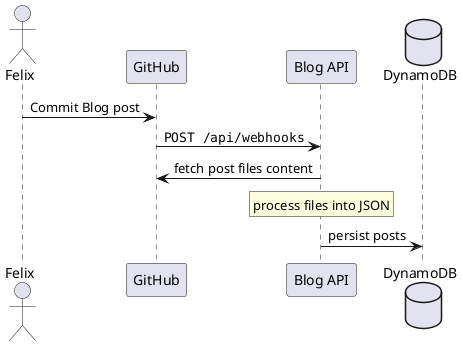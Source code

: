 @startuml content-sync
actor Felix
participant GitHub
participant "Blog API" as api
database DynamoDB

Felix -> GitHub: Commit Blog post
GitHub -> api: ""POST /api/webhooks""
api -> GitHub: fetch post files content
rnote over api: process files into JSON
api -> DynamoDB: persist posts
@enduml

@startuml content-fetch
participant felixjung.io
participant "Blog API" as api
database DynamoDB

felixjung.io -> api: ""GET /api/posts""
api -> DynamoDB: get posts from posts table
DynamoDB --> api
api --> felixjung.io:
@enduml
